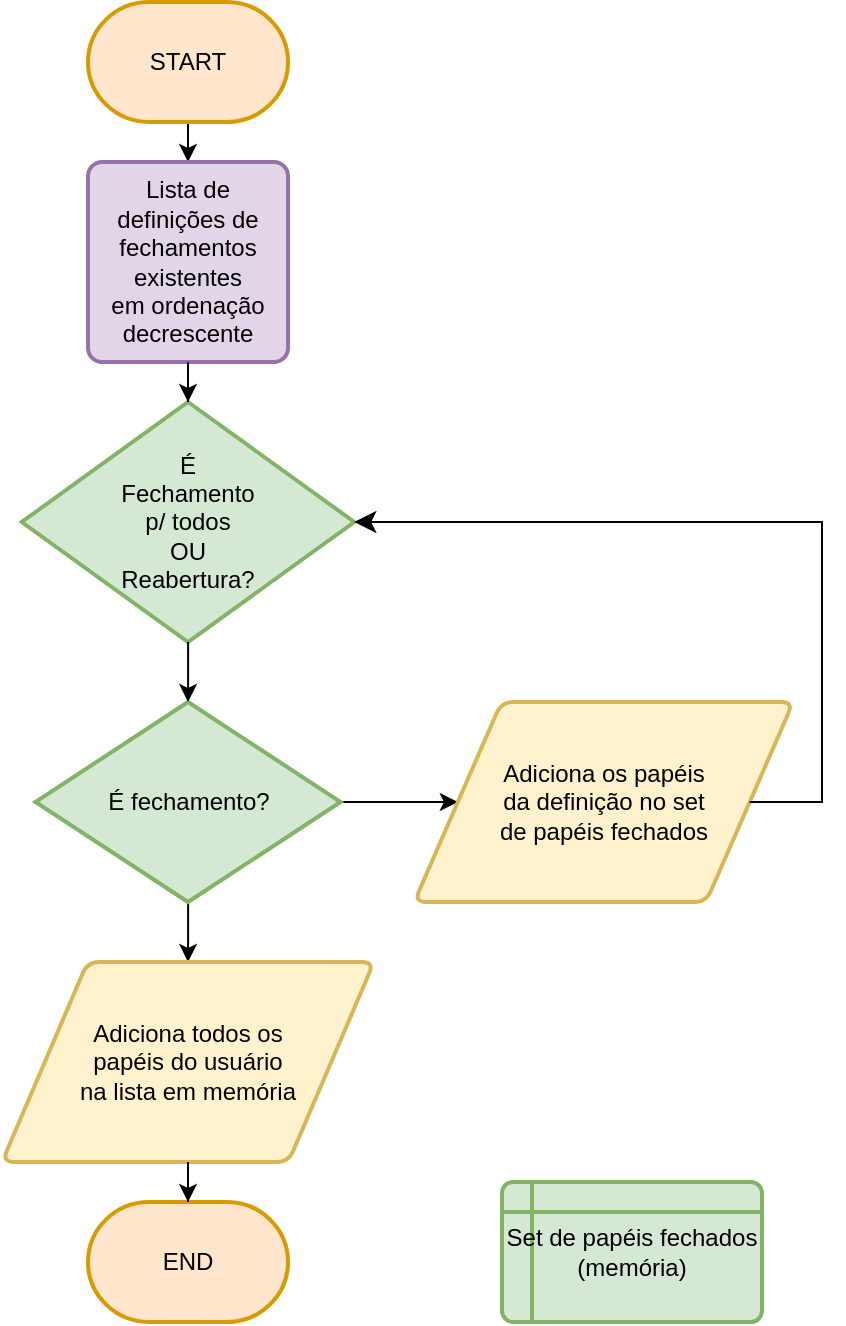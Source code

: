 <mxfile version="24.6.4" type="github">
  <diagram id="C5RBs43oDa-KdzZeNtuy" name="Page-1">
    <mxGraphModel dx="2074" dy="1132" grid="1" gridSize="10" guides="1" tooltips="1" connect="1" arrows="1" fold="1" page="1" pageScale="1" pageWidth="827" pageHeight="1169" math="0" shadow="0">
      <root>
        <mxCell id="WIyWlLk6GJQsqaUBKTNV-0" />
        <mxCell id="WIyWlLk6GJQsqaUBKTNV-1" parent="WIyWlLk6GJQsqaUBKTNV-0" />
        <mxCell id="1E8HLAFnwYggUjKyMHXR-7" value="É&lt;div&gt;Fechamento&lt;div&gt;p/ todos&lt;br&gt;OU&lt;br&gt;Reabertura?&lt;/div&gt;&lt;/div&gt;" style="strokeWidth=2;html=1;shape=mxgraph.flowchart.decision;whiteSpace=wrap;fillColor=#d5e8d4;strokeColor=#82b366;" vertex="1" parent="WIyWlLk6GJQsqaUBKTNV-1">
          <mxGeometry x="239.88" y="340" width="166.25" height="120" as="geometry" />
        </mxCell>
        <mxCell id="1E8HLAFnwYggUjKyMHXR-28" style="edgeStyle=orthogonalEdgeStyle;rounded=0;orthogonalLoop=1;jettySize=auto;html=1;entryX=0;entryY=0.5;entryDx=0;entryDy=0;" edge="1" parent="WIyWlLk6GJQsqaUBKTNV-1" source="1E8HLAFnwYggUjKyMHXR-9" target="1E8HLAFnwYggUjKyMHXR-27">
          <mxGeometry relative="1" as="geometry" />
        </mxCell>
        <mxCell id="1E8HLAFnwYggUjKyMHXR-42" style="edgeStyle=orthogonalEdgeStyle;rounded=0;orthogonalLoop=1;jettySize=auto;html=1;entryX=0.5;entryY=0;entryDx=0;entryDy=0;" edge="1" parent="WIyWlLk6GJQsqaUBKTNV-1" source="1E8HLAFnwYggUjKyMHXR-9" target="1E8HLAFnwYggUjKyMHXR-25">
          <mxGeometry relative="1" as="geometry" />
        </mxCell>
        <mxCell id="1E8HLAFnwYggUjKyMHXR-9" value="É fechamento?" style="strokeWidth=2;html=1;shape=mxgraph.flowchart.decision;whiteSpace=wrap;fillColor=#d5e8d4;strokeColor=#82b366;" vertex="1" parent="WIyWlLk6GJQsqaUBKTNV-1">
          <mxGeometry x="246.76" y="490" width="152.5" height="100" as="geometry" />
        </mxCell>
        <mxCell id="1E8HLAFnwYggUjKyMHXR-25" value="&lt;div&gt;Adiciona todos os&lt;/div&gt;&lt;div&gt;papéis do usuário&lt;/div&gt;&lt;div&gt;na lista em memória&lt;br&gt;&lt;/div&gt;" style="shape=parallelogram;html=1;strokeWidth=2;perimeter=parallelogramPerimeter;whiteSpace=wrap;rounded=1;arcSize=12;size=0.23;fillColor=#fff2cc;strokeColor=#d6b656;" vertex="1" parent="WIyWlLk6GJQsqaUBKTNV-1">
          <mxGeometry x="230.01" y="620" width="186" height="100" as="geometry" />
        </mxCell>
        <mxCell id="1E8HLAFnwYggUjKyMHXR-26" value="Set de papéis fechados&lt;br&gt;(memória)" style="shape=internalStorage;whiteSpace=wrap;html=1;dx=15;dy=15;rounded=1;arcSize=8;strokeWidth=2;fillColor=#d5e8d4;strokeColor=#82b366;" vertex="1" parent="WIyWlLk6GJQsqaUBKTNV-1">
          <mxGeometry x="480" y="730" width="130" height="70" as="geometry" />
        </mxCell>
        <mxCell id="1E8HLAFnwYggUjKyMHXR-27" value="&lt;div&gt;Adiciona os papéis&lt;br&gt;da definição no set&lt;br&gt;de papéis fechados&lt;/div&gt;" style="shape=parallelogram;html=1;strokeWidth=2;perimeter=parallelogramPerimeter;whiteSpace=wrap;rounded=1;arcSize=12;size=0.23;fillColor=#fff2cc;strokeColor=#d6b656;" vertex="1" parent="WIyWlLk6GJQsqaUBKTNV-1">
          <mxGeometry x="436.13" y="490" width="189.5" height="100" as="geometry" />
        </mxCell>
        <mxCell id="1E8HLAFnwYggUjKyMHXR-31" value="" style="edgeStyle=elbowEdgeStyle;elbow=horizontal;endArrow=classic;html=1;curved=0;rounded=0;endSize=8;startSize=8;exitX=1;exitY=0.5;exitDx=0;exitDy=0;" edge="1" parent="WIyWlLk6GJQsqaUBKTNV-1" source="1E8HLAFnwYggUjKyMHXR-27">
          <mxGeometry width="50" height="50" relative="1" as="geometry">
            <mxPoint x="602.63" y="560" as="sourcePoint" />
            <mxPoint x="406.13" y="400" as="targetPoint" />
            <Array as="points">
              <mxPoint x="640" y="450" />
              <mxPoint x="646.13" y="480" />
              <mxPoint x="632.63" y="560" />
              <mxPoint x="652.63" y="520" />
              <mxPoint x="722.63" y="430" />
            </Array>
          </mxGeometry>
        </mxCell>
        <mxCell id="1E8HLAFnwYggUjKyMHXR-33" value="END" style="strokeWidth=2;html=1;shape=mxgraph.flowchart.terminator;whiteSpace=wrap;fillColor=#ffe6cc;strokeColor=#d79b00;" vertex="1" parent="WIyWlLk6GJQsqaUBKTNV-1">
          <mxGeometry x="273" y="740" width="100" height="60" as="geometry" />
        </mxCell>
        <mxCell id="1E8HLAFnwYggUjKyMHXR-46" style="edgeStyle=orthogonalEdgeStyle;rounded=0;orthogonalLoop=1;jettySize=auto;html=1;entryX=0.5;entryY=0;entryDx=0;entryDy=0;" edge="1" parent="WIyWlLk6GJQsqaUBKTNV-1" source="1E8HLAFnwYggUjKyMHXR-34" target="1E8HLAFnwYggUjKyMHXR-45">
          <mxGeometry relative="1" as="geometry" />
        </mxCell>
        <mxCell id="1E8HLAFnwYggUjKyMHXR-34" value="START" style="strokeWidth=2;html=1;shape=mxgraph.flowchart.terminator;whiteSpace=wrap;fillColor=#ffe6cc;strokeColor=#d79b00;" vertex="1" parent="WIyWlLk6GJQsqaUBKTNV-1">
          <mxGeometry x="273" y="140" width="100" height="60" as="geometry" />
        </mxCell>
        <mxCell id="1E8HLAFnwYggUjKyMHXR-44" style="edgeStyle=orthogonalEdgeStyle;rounded=0;orthogonalLoop=1;jettySize=auto;html=1;entryX=0.5;entryY=0;entryDx=0;entryDy=0;entryPerimeter=0;" edge="1" parent="WIyWlLk6GJQsqaUBKTNV-1" source="1E8HLAFnwYggUjKyMHXR-25" target="1E8HLAFnwYggUjKyMHXR-33">
          <mxGeometry relative="1" as="geometry" />
        </mxCell>
        <mxCell id="1E8HLAFnwYggUjKyMHXR-45" value="Lista de&#xa;definições de&#xa;fechamentos&#xa;existentes&#xa;em ordenação&#xa;decrescente" style="rounded=1;whiteSpace=wrap;html=1;absoluteArcSize=1;arcSize=14;strokeWidth=2;fillColor=#e1d5e7;strokeColor=#9673a6;" vertex="1" parent="WIyWlLk6GJQsqaUBKTNV-1">
          <mxGeometry x="273.01" y="220" width="100" height="100" as="geometry" />
        </mxCell>
        <mxCell id="1E8HLAFnwYggUjKyMHXR-47" style="edgeStyle=orthogonalEdgeStyle;rounded=0;orthogonalLoop=1;jettySize=auto;html=1;entryX=0.5;entryY=0;entryDx=0;entryDy=0;entryPerimeter=0;" edge="1" parent="WIyWlLk6GJQsqaUBKTNV-1" source="1E8HLAFnwYggUjKyMHXR-45" target="1E8HLAFnwYggUjKyMHXR-7">
          <mxGeometry relative="1" as="geometry" />
        </mxCell>
        <mxCell id="1E8HLAFnwYggUjKyMHXR-48" style="edgeStyle=orthogonalEdgeStyle;rounded=0;orthogonalLoop=1;jettySize=auto;html=1;entryX=0.5;entryY=0;entryDx=0;entryDy=0;entryPerimeter=0;" edge="1" parent="WIyWlLk6GJQsqaUBKTNV-1" source="1E8HLAFnwYggUjKyMHXR-7" target="1E8HLAFnwYggUjKyMHXR-9">
          <mxGeometry relative="1" as="geometry" />
        </mxCell>
      </root>
    </mxGraphModel>
  </diagram>
</mxfile>
